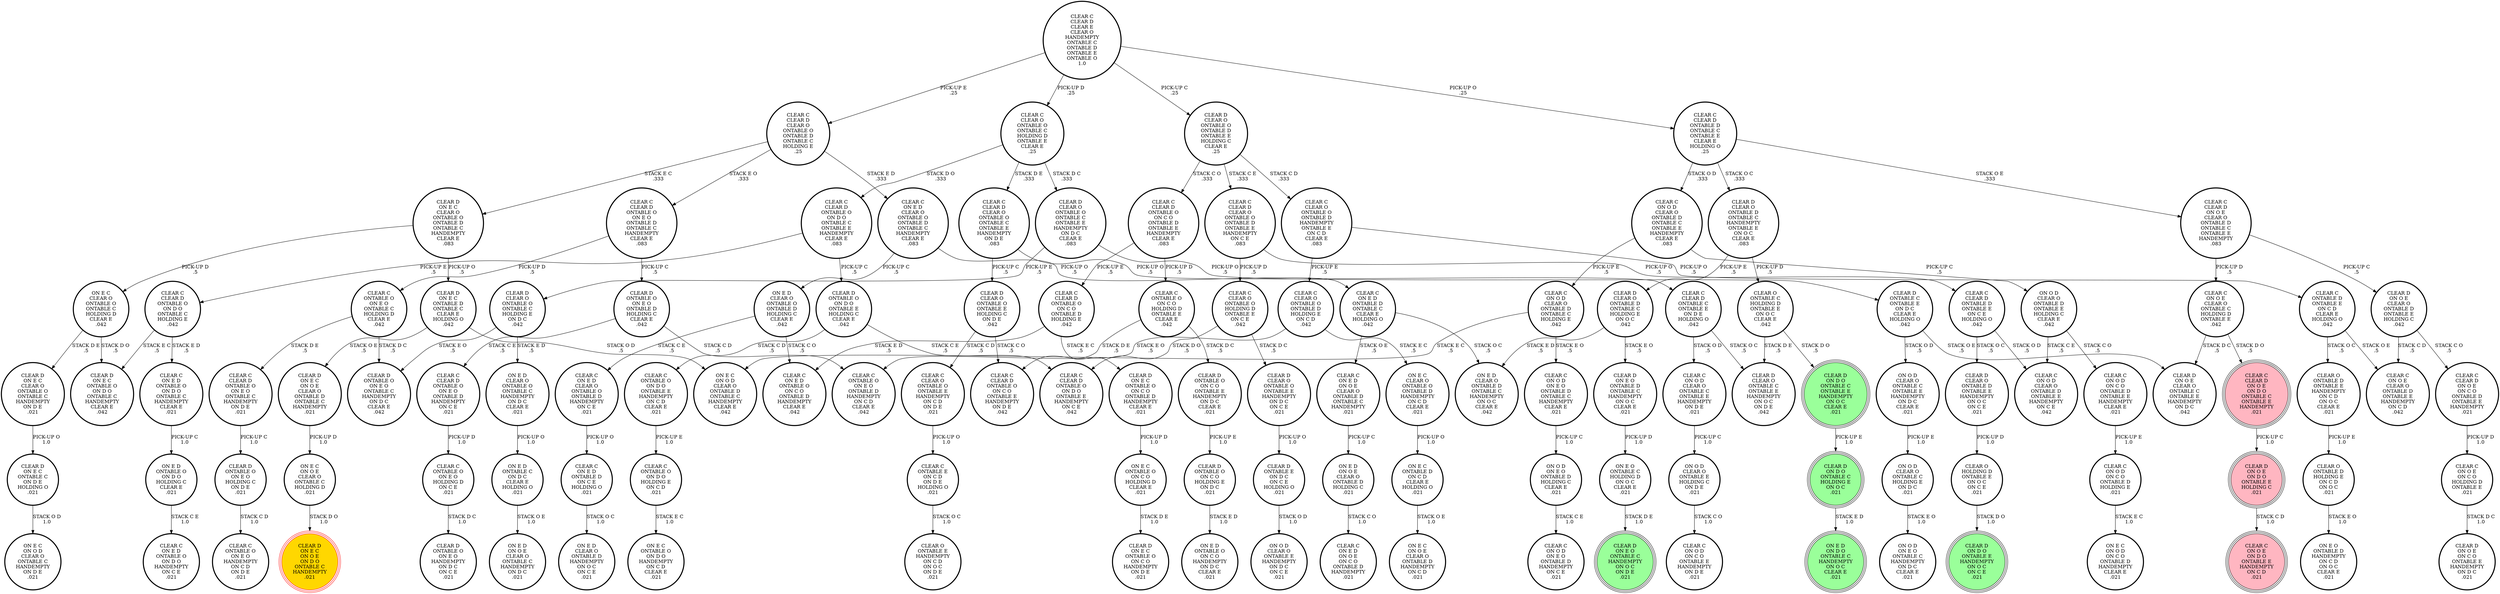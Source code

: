 digraph {
"ON E C\nCLEAR O\nONTABLE O\nONTABLE C\nHOLDING D\nCLEAR E\n.042\n" -> "CLEAR D\nON E C\nCLEAR O\nONTABLE O\nONTABLE C\nHANDEMPTY\nON D E\n.021\n"[label="STACK D E\n.5\n"];
"ON E C\nCLEAR O\nONTABLE O\nONTABLE C\nHOLDING D\nCLEAR E\n.042\n" -> "CLEAR D\nON E C\nONTABLE O\nON D O\nONTABLE C\nHANDEMPTY\nCLEAR E\n.042\n"[label="STACK D O\n.5\n"];
"CLEAR C\nCLEAR D\nCLEAR O\nONTABLE O\nONTABLE D\nONTABLE C\nHOLDING E\n.25\n" -> "CLEAR C\nON E D\nCLEAR O\nONTABLE O\nONTABLE D\nONTABLE C\nHANDEMPTY\nCLEAR E\n.083\n"[label="STACK E D\n.333\n"];
"CLEAR C\nCLEAR D\nCLEAR O\nONTABLE O\nONTABLE D\nONTABLE C\nHOLDING E\n.25\n" -> "CLEAR C\nCLEAR D\nONTABLE O\nON E O\nONTABLE D\nONTABLE C\nHANDEMPTY\nCLEAR E\n.083\n"[label="STACK E O\n.333\n"];
"CLEAR C\nCLEAR D\nCLEAR O\nONTABLE O\nONTABLE D\nONTABLE C\nHOLDING E\n.25\n" -> "CLEAR D\nON E C\nCLEAR O\nONTABLE O\nONTABLE D\nONTABLE C\nHANDEMPTY\nCLEAR E\n.083\n"[label="STACK E C\n.333\n"];
"CLEAR D\nCLEAR O\nONTABLE O\nONTABLE E\nHANDEMPTY\nON D C\nON C E\n.021\n" -> "CLEAR D\nONTABLE E\nON D C\nON C E\nHOLDING O\n.021\n"[label="PICK-UP O\n1.0\n"];
"ON E D\nONTABLE O\nON D O\nHOLDING C\nCLEAR E\n.021\n" -> "CLEAR C\nON E D\nONTABLE O\nON D O\nHANDEMPTY\nON C E\n.021\n"[label="STACK C E\n1.0\n"];
"CLEAR C\nON E D\nCLEAR O\nONTABLE O\nONTABLE D\nHANDEMPTY\nON C E\n.021\n" -> "CLEAR C\nON E D\nONTABLE D\nON C E\nHOLDING O\n.021\n"[label="PICK-UP O\n1.0\n"];
"CLEAR C\nCLEAR D\nONTABLE D\nONTABLE C\nONTABLE E\nCLEAR E\nHOLDING O\n.25\n" -> "CLEAR D\nCLEAR O\nONTABLE D\nONTABLE C\nHANDEMPTY\nONTABLE E\nON O C\nCLEAR E\n.083\n"[label="STACK O C\n.333\n"];
"CLEAR C\nCLEAR D\nONTABLE D\nONTABLE C\nONTABLE E\nCLEAR E\nHOLDING O\n.25\n" -> "CLEAR C\nON O D\nCLEAR O\nONTABLE D\nONTABLE C\nONTABLE E\nHANDEMPTY\nCLEAR E\n.083\n"[label="STACK O D\n.333\n"];
"CLEAR C\nCLEAR D\nONTABLE D\nONTABLE C\nONTABLE E\nCLEAR E\nHOLDING O\n.25\n" -> "CLEAR C\nCLEAR D\nON O E\nCLEAR O\nONTABLE D\nONTABLE C\nONTABLE E\nHANDEMPTY\n.083\n"[label="STACK O E\n.333\n"];
"CLEAR D\nON E C\nCLEAR O\nONTABLE O\nONTABLE D\nONTABLE C\nHANDEMPTY\nCLEAR E\n.083\n" -> "CLEAR D\nON E C\nONTABLE D\nONTABLE C\nCLEAR E\nHOLDING O\n.042\n"[label="PICK-UP O\n.5\n"];
"CLEAR D\nON E C\nCLEAR O\nONTABLE O\nONTABLE D\nONTABLE C\nHANDEMPTY\nCLEAR E\n.083\n" -> "ON E C\nCLEAR O\nONTABLE O\nONTABLE C\nHOLDING D\nCLEAR E\n.042\n"[label="PICK-UP D\n.5\n"];
"ON E D\nONTABLE C\nON D C\nCLEAR E\nHOLDING O\n.021\n" -> "ON E D\nON O E\nCLEAR O\nONTABLE C\nHANDEMPTY\nON D C\n.021\n"[label="STACK O E\n1.0\n"];
"CLEAR D\nONTABLE E\nON D C\nON C E\nHOLDING O\n.021\n" -> "ON O D\nCLEAR O\nONTABLE E\nHANDEMPTY\nON D C\nON C E\n.021\n"[label="STACK O D\n1.0\n"];
"CLEAR C\nONTABLE O\nON D O\nONTABLE E\nHANDEMPTY\nON C D\nCLEAR E\n.021\n" -> "CLEAR C\nONTABLE O\nON D O\nHOLDING E\nON C D\n.021\n"[label="PICK-UP E\n1.0\n"];
"CLEAR C\nON E D\nON O E\nCLEAR O\nONTABLE D\nONTABLE C\nHANDEMPTY\n.021\n" -> "ON E D\nON O E\nCLEAR O\nONTABLE D\nHOLDING C\n.021\n"[label="PICK-UP C\n1.0\n"];
"ON E D\nCLEAR O\nONTABLE O\nONTABLE C\nHANDEMPTY\nON D C\nCLEAR E\n.021\n" -> "ON E D\nONTABLE C\nON D C\nCLEAR E\nHOLDING O\n.021\n"[label="PICK-UP O\n1.0\n"];
"CLEAR C\nCLEAR D\nONTABLE O\nON C O\nONTABLE D\nONTABLE E\nHANDEMPTY\nCLEAR E\n.083\n" -> "CLEAR C\nCLEAR D\nONTABLE O\nON C O\nONTABLE D\nHOLDING E\n.042\n"[label="PICK-UP E\n.5\n"];
"CLEAR C\nCLEAR D\nONTABLE O\nON C O\nONTABLE D\nONTABLE E\nHANDEMPTY\nCLEAR E\n.083\n" -> "CLEAR C\nONTABLE O\nON C O\nHOLDING D\nONTABLE E\nCLEAR E\n.042\n"[label="PICK-UP D\n.5\n"];
"CLEAR C\nONTABLE E\nON C D\nON D E\nHOLDING O\n.021\n" -> "CLEAR O\nONTABLE E\nHANDEMPTY\nON C D\nON O C\nON D E\n.021\n"[label="STACK O C\n1.0\n"];
"CLEAR C\nCLEAR O\nONTABLE O\nONTABLE D\nHOLDING E\nON C D\n.042\n" -> "ON E C\nCLEAR O\nONTABLE O\nONTABLE D\nHANDEMPTY\nON C D\nCLEAR E\n.021\n"[label="STACK E C\n.5\n"];
"CLEAR C\nCLEAR O\nONTABLE O\nONTABLE D\nHOLDING E\nON C D\n.042\n" -> "CLEAR C\nONTABLE O\nON E O\nONTABLE D\nHANDEMPTY\nON C D\nCLEAR E\n.042\n"[label="STACK E O\n.5\n"];
"CLEAR C\nCLEAR D\nONTABLE O\nON E O\nONTABLE C\nHANDEMPTY\nON D E\n.021\n" -> "CLEAR D\nONTABLE O\nON E O\nHOLDING C\nON D E\n.021\n"[label="PICK-UP C\n1.0\n"];
"CLEAR C\nCLEAR D\nONTABLE O\nON E O\nONTABLE D\nHANDEMPTY\nON C E\n.021\n" -> "CLEAR C\nONTABLE O\nON E O\nHOLDING D\nON C E\n.021\n"[label="PICK-UP D\n1.0\n"];
"CLEAR D\nONTABLE C\nONTABLE E\nON D C\nCLEAR E\nHOLDING O\n.042\n" -> "CLEAR D\nON O E\nCLEAR O\nONTABLE C\nONTABLE E\nHANDEMPTY\nON D C\n.042\n"[label="STACK O E\n.5\n"];
"CLEAR D\nONTABLE C\nONTABLE E\nON D C\nCLEAR E\nHOLDING O\n.042\n" -> "ON O D\nCLEAR O\nONTABLE C\nONTABLE E\nHANDEMPTY\nON D C\nCLEAR E\n.021\n"[label="STACK O D\n.5\n"];
"CLEAR D\nONTABLE O\nON D O\nONTABLE E\nHOLDING C\nCLEAR E\n.042\n" -> "CLEAR C\nCLEAR D\nONTABLE O\nON D O\nONTABLE E\nHANDEMPTY\nON C E\n.042\n"[label="STACK C E\n.5\n"];
"CLEAR D\nONTABLE O\nON D O\nONTABLE E\nHOLDING C\nCLEAR E\n.042\n" -> "CLEAR C\nONTABLE O\nON D O\nONTABLE E\nHANDEMPTY\nON C D\nCLEAR E\n.021\n"[label="STACK C D\n.5\n"];
"CLEAR C\nONTABLE O\nON E O\nONTABLE C\nHOLDING D\nCLEAR E\n.042\n" -> "CLEAR D\nONTABLE O\nON E O\nONTABLE C\nHANDEMPTY\nON D C\nCLEAR E\n.042\n"[label="STACK D C\n.5\n"];
"CLEAR C\nONTABLE O\nON E O\nONTABLE C\nHOLDING D\nCLEAR E\n.042\n" -> "CLEAR C\nCLEAR D\nONTABLE O\nON E O\nONTABLE C\nHANDEMPTY\nON D E\n.021\n"[label="STACK D E\n.5\n"];
"CLEAR D\nCLEAR O\nONTABLE D\nONTABLE E\nHANDEMPTY\nON O C\nON C E\n.021\n" -> "CLEAR O\nHOLDING D\nONTABLE E\nON O C\nON C E\n.021\n"[label="PICK-UP D\n1.0\n"];
"CLEAR C\nCLEAR D\nONTABLE O\nON C O\nONTABLE D\nHOLDING E\n.042\n" -> "CLEAR C\nON E D\nONTABLE O\nON C O\nONTABLE D\nHANDEMPTY\nCLEAR E\n.042\n"[label="STACK E D\n.5\n"];
"CLEAR C\nCLEAR D\nONTABLE O\nON C O\nONTABLE D\nHOLDING E\n.042\n" -> "CLEAR D\nON E C\nONTABLE O\nON C O\nONTABLE D\nHANDEMPTY\nCLEAR E\n.021\n"[label="STACK E C\n.5\n"];
"ON E C\nONTABLE D\nON C D\nCLEAR E\nHOLDING O\n.021\n" -> "ON E C\nON O E\nCLEAR O\nONTABLE D\nHANDEMPTY\nON C D\n.021\n"[label="STACK O E\n1.0\n"];
"CLEAR O\nONTABLE D\nHOLDING E\nON C D\nON O C\n.021\n" -> "ON E O\nONTABLE D\nHANDEMPTY\nON C D\nON O C\nCLEAR E\n.021\n"[label="STACK E O\n1.0\n"];
"CLEAR C\nCLEAR D\nCLEAR O\nONTABLE O\nONTABLE C\nONTABLE E\nHANDEMPTY\nON D E\n.083\n" -> "CLEAR C\nCLEAR D\nONTABLE C\nONTABLE E\nON D E\nHOLDING O\n.042\n"[label="PICK-UP O\n.5\n"];
"CLEAR C\nCLEAR D\nCLEAR O\nONTABLE O\nONTABLE C\nONTABLE E\nHANDEMPTY\nON D E\n.083\n" -> "CLEAR D\nCLEAR O\nONTABLE O\nONTABLE E\nHOLDING C\nON D E\n.042\n"[label="PICK-UP C\n.5\n"];
"CLEAR D\nON O E\nCLEAR O\nONTABLE D\nONTABLE E\nHOLDING C\n.042\n" -> "CLEAR C\nON O E\nCLEAR O\nONTABLE D\nONTABLE E\nHANDEMPTY\nON C D\n.042\n"[label="STACK C D\n.5\n"];
"CLEAR D\nON O E\nCLEAR O\nONTABLE D\nONTABLE E\nHOLDING C\n.042\n" -> "CLEAR C\nCLEAR D\nON O E\nON C O\nONTABLE D\nONTABLE E\nHANDEMPTY\n.021\n"[label="STACK C O\n.5\n"];
"CLEAR D\nONTABLE O\nON E O\nHOLDING C\nON D E\n.021\n" -> "CLEAR C\nONTABLE O\nON E O\nHANDEMPTY\nON C D\nON D E\n.021\n"[label="STACK C D\n1.0\n"];
"CLEAR C\nCLEAR O\nONTABLE O\nONTABLE D\nHANDEMPTY\nONTABLE E\nON C D\nCLEAR E\n.083\n" -> "CLEAR C\nCLEAR O\nONTABLE O\nONTABLE D\nHOLDING E\nON C D\n.042\n"[label="PICK-UP E\n.5\n"];
"CLEAR C\nCLEAR O\nONTABLE O\nONTABLE D\nHANDEMPTY\nONTABLE E\nON C D\nCLEAR E\n.083\n" -> "CLEAR C\nONTABLE D\nONTABLE E\nON C D\nCLEAR E\nHOLDING O\n.042\n"[label="PICK-UP O\n.5\n"];
"CLEAR C\nON E D\nCLEAR O\nONTABLE O\nONTABLE D\nONTABLE C\nHANDEMPTY\nCLEAR E\n.083\n" -> "ON E D\nCLEAR O\nONTABLE O\nONTABLE D\nHOLDING C\nCLEAR E\n.042\n"[label="PICK-UP C\n.5\n"];
"CLEAR C\nON E D\nCLEAR O\nONTABLE O\nONTABLE D\nONTABLE C\nHANDEMPTY\nCLEAR E\n.083\n" -> "CLEAR C\nON E D\nONTABLE D\nONTABLE C\nCLEAR E\nHOLDING O\n.042\n"[label="PICK-UP O\n.5\n"];
"ON O D\nCLEAR O\nONTABLE C\nHOLDING E\nON D C\n.021\n" -> "ON O D\nON E O\nONTABLE C\nHANDEMPTY\nON D C\nCLEAR E\n.021\n"[label="STACK E O\n1.0\n"];
"CLEAR C\nCLEAR D\nONTABLE O\nON D O\nONTABLE C\nHOLDING E\n.042\n" -> "CLEAR C\nON E D\nONTABLE O\nON D O\nONTABLE C\nHANDEMPTY\nCLEAR E\n.021\n"[label="STACK E D\n.5\n"];
"CLEAR C\nCLEAR D\nONTABLE O\nON D O\nONTABLE C\nHOLDING E\n.042\n" -> "CLEAR D\nON E C\nONTABLE O\nON D O\nONTABLE C\nHANDEMPTY\nCLEAR E\n.042\n"[label="STACK E C\n.5\n"];
"ON O D\nCLEAR O\nONTABLE D\nONTABLE E\nHOLDING C\nCLEAR E\n.042\n" -> "CLEAR C\nON O D\nON C O\nONTABLE D\nONTABLE E\nHANDEMPTY\nCLEAR E\n.021\n"[label="STACK C O\n.5\n"];
"ON O D\nCLEAR O\nONTABLE D\nONTABLE E\nHOLDING C\nCLEAR E\n.042\n" -> "CLEAR C\nON O D\nCLEAR O\nONTABLE D\nONTABLE E\nHANDEMPTY\nON C E\n.042\n"[label="STACK C E\n.5\n"];
"CLEAR C\nON O D\nCLEAR O\nONTABLE C\nONTABLE E\nHANDEMPTY\nON D E\n.021\n" -> "ON O D\nCLEAR O\nONTABLE E\nHOLDING C\nON D E\n.021\n"[label="PICK-UP C\n1.0\n"];
"CLEAR D\nON E C\nCLEAR O\nONTABLE O\nONTABLE C\nHANDEMPTY\nON D E\n.021\n" -> "CLEAR D\nON E C\nONTABLE C\nON D E\nHOLDING O\n.021\n"[label="PICK-UP O\n1.0\n"];
"ON E C\nCLEAR O\nONTABLE O\nONTABLE D\nHANDEMPTY\nON C D\nCLEAR E\n.021\n" -> "ON E C\nONTABLE D\nON C D\nCLEAR E\nHOLDING O\n.021\n"[label="PICK-UP O\n1.0\n"];
"CLEAR D\nCLEAR O\nONTABLE O\nONTABLE E\nHOLDING C\nON D E\n.042\n" -> "CLEAR C\nCLEAR O\nONTABLE O\nONTABLE E\nHANDEMPTY\nON C D\nON D E\n.021\n"[label="STACK C D\n.5\n"];
"CLEAR D\nCLEAR O\nONTABLE O\nONTABLE E\nHOLDING C\nON D E\n.042\n" -> "CLEAR C\nCLEAR D\nONTABLE O\nON C O\nONTABLE E\nHANDEMPTY\nON D E\n.042\n"[label="STACK C O\n.5\n"];
"CLEAR D\nONTABLE O\nON C O\nONTABLE E\nHANDEMPTY\nON D C\nCLEAR E\n.021\n" -> "CLEAR D\nONTABLE O\nON C O\nHOLDING E\nON D C\n.021\n"[label="PICK-UP E\n1.0\n"];
"CLEAR C\nCLEAR D\nONTABLE O\nON E O\nONTABLE D\nONTABLE C\nHANDEMPTY\nCLEAR E\n.083\n" -> "CLEAR C\nONTABLE O\nON E O\nONTABLE C\nHOLDING D\nCLEAR E\n.042\n"[label="PICK-UP D\n.5\n"];
"CLEAR C\nCLEAR D\nONTABLE O\nON E O\nONTABLE D\nONTABLE C\nHANDEMPTY\nCLEAR E\n.083\n" -> "CLEAR D\nONTABLE O\nON E O\nONTABLE D\nHOLDING C\nCLEAR E\n.042\n"[label="PICK-UP C\n.5\n"];
"ON E C\nONTABLE O\nON C O\nHOLDING D\nCLEAR E\n.021\n" -> "CLEAR D\nON E C\nONTABLE O\nON C O\nHANDEMPTY\nON D E\n.021\n"[label="STACK D E\n1.0\n"];
"CLEAR C\nON E D\nONTABLE D\nON C E\nHOLDING O\n.021\n" -> "ON E D\nCLEAR O\nONTABLE D\nHANDEMPTY\nON O C\nON C E\n.021\n"[label="STACK O C\n1.0\n"];
"ON E D\nON O E\nCLEAR O\nONTABLE D\nHOLDING C\n.021\n" -> "CLEAR C\nON E D\nON O E\nON C O\nONTABLE D\nHANDEMPTY\n.021\n"[label="STACK C O\n1.0\n"];
"CLEAR D\nONTABLE O\nON E O\nONTABLE D\nHOLDING C\nCLEAR E\n.042\n" -> "CLEAR C\nCLEAR D\nONTABLE O\nON E O\nONTABLE D\nHANDEMPTY\nON C E\n.021\n"[label="STACK C E\n.5\n"];
"CLEAR D\nONTABLE O\nON E O\nONTABLE D\nHOLDING C\nCLEAR E\n.042\n" -> "CLEAR C\nONTABLE O\nON E O\nONTABLE D\nHANDEMPTY\nON C D\nCLEAR E\n.042\n"[label="STACK C D\n.5\n"];
"CLEAR D\nON D O\nONTABLE C\nONTABLE E\nHANDEMPTY\nON O C\nCLEAR E\n.021\n" -> "CLEAR D\nON D O\nONTABLE C\nHOLDING E\nON O C\n.021\n"[label="PICK-UP E\n1.0\n"];
"CLEAR D\nCLEAR O\nONTABLE O\nONTABLE C\nONTABLE E\nHANDEMPTY\nON D C\nCLEAR E\n.083\n" -> "CLEAR D\nCLEAR O\nONTABLE O\nONTABLE C\nHOLDING E\nON D C\n.042\n"[label="PICK-UP E\n.5\n"];
"CLEAR D\nCLEAR O\nONTABLE O\nONTABLE C\nONTABLE E\nHANDEMPTY\nON D C\nCLEAR E\n.083\n" -> "CLEAR D\nONTABLE C\nONTABLE E\nON D C\nCLEAR E\nHOLDING O\n.042\n"[label="PICK-UP O\n.5\n"];
"ON E D\nCLEAR O\nONTABLE O\nONTABLE D\nHOLDING C\nCLEAR E\n.042\n" -> "CLEAR C\nON E D\nCLEAR O\nONTABLE O\nONTABLE D\nHANDEMPTY\nON C E\n.021\n"[label="STACK C E\n.5\n"];
"ON E D\nCLEAR O\nONTABLE O\nONTABLE D\nHOLDING C\nCLEAR E\n.042\n" -> "CLEAR C\nON E D\nONTABLE O\nON C O\nONTABLE D\nHANDEMPTY\nCLEAR E\n.042\n"[label="STACK C O\n.5\n"];
"CLEAR C\nCLEAR O\nONTABLE O\nONTABLE E\nHANDEMPTY\nON C D\nON D E\n.021\n" -> "CLEAR C\nONTABLE E\nON C D\nON D E\nHOLDING O\n.021\n"[label="PICK-UP O\n1.0\n"];
"ON E C\nON O E\nCLEAR O\nONTABLE C\nHOLDING D\n.021\n" -> "CLEAR D\nON E C\nON O E\nON D O\nONTABLE C\nHANDEMPTY\n.021\n"[label="STACK D O\n1.0\n"];
"CLEAR C\nCLEAR D\nCLEAR E\nCLEAR O\nHANDEMPTY\nONTABLE C\nONTABLE D\nONTABLE E\nONTABLE O\n1.0\n" -> "CLEAR D\nCLEAR O\nONTABLE O\nONTABLE D\nONTABLE E\nHOLDING C\nCLEAR E\n.25\n"[label="PICK-UP C\n.25\n"];
"CLEAR C\nCLEAR D\nCLEAR E\nCLEAR O\nHANDEMPTY\nONTABLE C\nONTABLE D\nONTABLE E\nONTABLE O\n1.0\n" -> "CLEAR C\nCLEAR O\nONTABLE O\nONTABLE C\nHOLDING D\nONTABLE E\nCLEAR E\n.25\n"[label="PICK-UP D\n.25\n"];
"CLEAR C\nCLEAR D\nCLEAR E\nCLEAR O\nHANDEMPTY\nONTABLE C\nONTABLE D\nONTABLE E\nONTABLE O\n1.0\n" -> "CLEAR C\nCLEAR D\nCLEAR O\nONTABLE O\nONTABLE D\nONTABLE C\nHOLDING E\n.25\n"[label="PICK-UP E\n.25\n"];
"CLEAR C\nCLEAR D\nCLEAR E\nCLEAR O\nHANDEMPTY\nONTABLE C\nONTABLE D\nONTABLE E\nONTABLE O\n1.0\n" -> "CLEAR C\nCLEAR D\nONTABLE D\nONTABLE C\nONTABLE E\nCLEAR E\nHOLDING O\n.25\n"[label="PICK-UP O\n.25\n"];
"CLEAR C\nON O D\nON C O\nONTABLE D\nONTABLE E\nHANDEMPTY\nCLEAR E\n.021\n" -> "CLEAR C\nON O D\nON C O\nONTABLE D\nHOLDING E\n.021\n"[label="PICK-UP E\n1.0\n"];
"CLEAR C\nON O D\nCLEAR O\nONTABLE D\nONTABLE C\nHOLDING E\n.042\n" -> "ON E C\nON O D\nCLEAR O\nONTABLE D\nONTABLE C\nHANDEMPTY\nCLEAR E\n.042\n"[label="STACK E C\n.5\n"];
"CLEAR C\nON O D\nCLEAR O\nONTABLE D\nONTABLE C\nHOLDING E\n.042\n" -> "CLEAR C\nON O D\nON E O\nONTABLE D\nONTABLE C\nHANDEMPTY\nCLEAR E\n.021\n"[label="STACK E O\n.5\n"];
"CLEAR O\nONTABLE C\nHOLDING D\nONTABLE E\nON O C\nCLEAR E\n.042\n" -> "CLEAR D\nON D O\nONTABLE C\nONTABLE E\nHANDEMPTY\nON O C\nCLEAR E\n.021\n"[label="STACK D O\n.5\n"];
"CLEAR O\nONTABLE C\nHOLDING D\nONTABLE E\nON O C\nCLEAR E\n.042\n" -> "CLEAR D\nCLEAR O\nONTABLE C\nONTABLE E\nHANDEMPTY\nON O C\nON D E\n.042\n"[label="STACK D E\n.5\n"];
"CLEAR C\nONTABLE O\nON E O\nHOLDING D\nON C E\n.021\n" -> "CLEAR D\nONTABLE O\nON E O\nHANDEMPTY\nON D C\nON C E\n.021\n"[label="STACK D C\n1.0\n"];
"CLEAR D\nON E C\nONTABLE C\nON D E\nHOLDING O\n.021\n" -> "ON E C\nON O D\nCLEAR O\nONTABLE C\nHANDEMPTY\nON D E\n.021\n"[label="STACK O D\n1.0\n"];
"CLEAR C\nCLEAR D\nON O E\nCLEAR O\nONTABLE D\nONTABLE C\nONTABLE E\nHANDEMPTY\n.083\n" -> "CLEAR D\nON O E\nCLEAR O\nONTABLE D\nONTABLE E\nHOLDING C\n.042\n"[label="PICK-UP C\n.5\n"];
"CLEAR C\nCLEAR D\nON O E\nCLEAR O\nONTABLE D\nONTABLE C\nONTABLE E\nHANDEMPTY\n.083\n" -> "CLEAR C\nON O E\nCLEAR O\nONTABLE C\nHOLDING D\nONTABLE E\n.042\n"[label="PICK-UP D\n.5\n"];
"CLEAR C\nCLEAR D\nONTABLE O\nON D O\nONTABLE C\nONTABLE E\nHANDEMPTY\nCLEAR E\n.083\n" -> "CLEAR D\nONTABLE O\nON D O\nONTABLE E\nHOLDING C\nCLEAR E\n.042\n"[label="PICK-UP C\n.5\n"];
"CLEAR C\nCLEAR D\nONTABLE O\nON D O\nONTABLE C\nONTABLE E\nHANDEMPTY\nCLEAR E\n.083\n" -> "CLEAR C\nCLEAR D\nONTABLE O\nON D O\nONTABLE C\nHOLDING E\n.042\n"[label="PICK-UP E\n.5\n"];
"CLEAR D\nONTABLE O\nON C O\nHOLDING E\nON D C\n.021\n" -> "ON E D\nONTABLE O\nON C O\nHANDEMPTY\nON D C\nCLEAR E\n.021\n"[label="STACK E D\n1.0\n"];
"CLEAR D\nCLEAR O\nONTABLE D\nONTABLE C\nHOLDING E\nON O C\n.042\n" -> "ON E D\nCLEAR O\nONTABLE D\nONTABLE C\nHANDEMPTY\nON O C\nCLEAR E\n.042\n"[label="STACK E D\n.5\n"];
"CLEAR D\nCLEAR O\nONTABLE D\nONTABLE C\nHOLDING E\nON O C\n.042\n" -> "CLEAR D\nON E O\nONTABLE D\nONTABLE C\nHANDEMPTY\nON O C\nCLEAR E\n.021\n"[label="STACK E O\n.5\n"];
"CLEAR D\nCLEAR O\nONTABLE O\nONTABLE D\nONTABLE E\nHOLDING C\nCLEAR E\n.25\n" -> "CLEAR C\nCLEAR D\nCLEAR O\nONTABLE O\nONTABLE D\nONTABLE E\nHANDEMPTY\nON C E\n.083\n"[label="STACK C E\n.333\n"];
"CLEAR D\nCLEAR O\nONTABLE O\nONTABLE D\nONTABLE E\nHOLDING C\nCLEAR E\n.25\n" -> "CLEAR C\nCLEAR O\nONTABLE O\nONTABLE D\nHANDEMPTY\nONTABLE E\nON C D\nCLEAR E\n.083\n"[label="STACK C D\n.333\n"];
"CLEAR D\nCLEAR O\nONTABLE O\nONTABLE D\nONTABLE E\nHOLDING C\nCLEAR E\n.25\n" -> "CLEAR C\nCLEAR D\nONTABLE O\nON C O\nONTABLE D\nONTABLE E\nHANDEMPTY\nCLEAR E\n.083\n"[label="STACK C O\n.333\n"];
"CLEAR C\nCLEAR D\nON O E\nON D O\nONTABLE C\nONTABLE E\nHANDEMPTY\n.021\n" -> "CLEAR D\nON O E\nON D O\nONTABLE E\nHOLDING C\n.021\n"[label="PICK-UP C\n1.0\n"];
"CLEAR C\nCLEAR O\nONTABLE O\nONTABLE C\nHOLDING D\nONTABLE E\nCLEAR E\n.25\n" -> "CLEAR C\nCLEAR D\nCLEAR O\nONTABLE O\nONTABLE C\nONTABLE E\nHANDEMPTY\nON D E\n.083\n"[label="STACK D E\n.333\n"];
"CLEAR C\nCLEAR O\nONTABLE O\nONTABLE C\nHOLDING D\nONTABLE E\nCLEAR E\n.25\n" -> "CLEAR D\nCLEAR O\nONTABLE O\nONTABLE C\nONTABLE E\nHANDEMPTY\nON D C\nCLEAR E\n.083\n"[label="STACK D C\n.333\n"];
"CLEAR C\nCLEAR O\nONTABLE O\nONTABLE C\nHOLDING D\nONTABLE E\nCLEAR E\n.25\n" -> "CLEAR C\nCLEAR D\nONTABLE O\nON D O\nONTABLE C\nONTABLE E\nHANDEMPTY\nCLEAR E\n.083\n"[label="STACK D O\n.333\n"];
"CLEAR D\nON D O\nONTABLE C\nHOLDING E\nON O C\n.021\n" -> "ON E D\nON D O\nONTABLE C\nHANDEMPTY\nON O C\nCLEAR E\n.021\n"[label="STACK E D\n1.0\n"];
"CLEAR D\nON O E\nON D O\nONTABLE E\nHOLDING C\n.021\n" -> "CLEAR C\nON O E\nON D O\nONTABLE E\nHANDEMPTY\nON C D\n.021\n"[label="STACK C D\n1.0\n"];
"CLEAR D\nON E C\nON O E\nCLEAR O\nONTABLE D\nONTABLE C\nHANDEMPTY\n.021\n" -> "ON E C\nON O E\nCLEAR O\nONTABLE C\nHOLDING D\n.021\n"[label="PICK-UP D\n1.0\n"];
"CLEAR C\nON O E\nON C O\nHOLDING D\nONTABLE E\n.021\n" -> "CLEAR D\nON O E\nON C O\nONTABLE E\nHANDEMPTY\nON D C\n.021\n"[label="STACK D C\n1.0\n"];
"CLEAR O\nHOLDING D\nONTABLE E\nON O C\nON C E\n.021\n" -> "CLEAR D\nON D O\nONTABLE E\nHANDEMPTY\nON O C\nON C E\n.021\n"[label="STACK D O\n1.0\n"];
"CLEAR C\nON O D\nON E O\nONTABLE D\nONTABLE C\nHANDEMPTY\nCLEAR E\n.021\n" -> "ON O D\nON E O\nONTABLE D\nHOLDING C\nCLEAR E\n.021\n"[label="PICK-UP C\n1.0\n"];
"CLEAR D\nON E C\nONTABLE D\nONTABLE C\nCLEAR E\nHOLDING O\n.042\n" -> "CLEAR D\nON E C\nON O E\nCLEAR O\nONTABLE D\nONTABLE C\nHANDEMPTY\n.021\n"[label="STACK O E\n.5\n"];
"CLEAR D\nON E C\nONTABLE D\nONTABLE C\nCLEAR E\nHOLDING O\n.042\n" -> "ON E C\nON O D\nCLEAR O\nONTABLE D\nONTABLE C\nHANDEMPTY\nCLEAR E\n.042\n"[label="STACK O D\n.5\n"];
"CLEAR C\nONTABLE O\nON C O\nHOLDING D\nONTABLE E\nCLEAR E\n.042\n" -> "CLEAR C\nCLEAR D\nONTABLE O\nON C O\nONTABLE E\nHANDEMPTY\nON D E\n.042\n"[label="STACK D E\n.5\n"];
"CLEAR C\nONTABLE O\nON C O\nHOLDING D\nONTABLE E\nCLEAR E\n.042\n" -> "CLEAR D\nONTABLE O\nON C O\nONTABLE E\nHANDEMPTY\nON D C\nCLEAR E\n.021\n"[label="STACK D C\n.5\n"];
"CLEAR D\nCLEAR O\nONTABLE O\nONTABLE C\nHOLDING E\nON D C\n.042\n" -> "ON E D\nCLEAR O\nONTABLE O\nONTABLE C\nHANDEMPTY\nON D C\nCLEAR E\n.021\n"[label="STACK E D\n.5\n"];
"CLEAR D\nCLEAR O\nONTABLE O\nONTABLE C\nHOLDING E\nON D C\n.042\n" -> "CLEAR D\nONTABLE O\nON E O\nONTABLE C\nHANDEMPTY\nON D C\nCLEAR E\n.042\n"[label="STACK E O\n.5\n"];
"ON O D\nCLEAR O\nONTABLE E\nHOLDING C\nON D E\n.021\n" -> "CLEAR C\nON O D\nON C O\nONTABLE E\nHANDEMPTY\nON D E\n.021\n"[label="STACK C O\n1.0\n"];
"ON E O\nONTABLE C\nHOLDING D\nON O C\nCLEAR E\n.021\n" -> "CLEAR D\nON E O\nONTABLE C\nHANDEMPTY\nON O C\nON D E\n.021\n"[label="STACK D E\n1.0\n"];
"ON O D\nCLEAR O\nONTABLE C\nONTABLE E\nHANDEMPTY\nON D C\nCLEAR E\n.021\n" -> "ON O D\nCLEAR O\nONTABLE C\nHOLDING E\nON D C\n.021\n"[label="PICK-UP E\n1.0\n"];
"CLEAR C\nON E D\nONTABLE D\nONTABLE C\nCLEAR E\nHOLDING O\n.042\n" -> "ON E D\nCLEAR O\nONTABLE D\nONTABLE C\nHANDEMPTY\nON O C\nCLEAR E\n.042\n"[label="STACK O C\n.5\n"];
"CLEAR C\nON E D\nONTABLE D\nONTABLE C\nCLEAR E\nHOLDING O\n.042\n" -> "CLEAR C\nON E D\nON O E\nCLEAR O\nONTABLE D\nONTABLE C\nHANDEMPTY\n.021\n"[label="STACK O E\n.5\n"];
"CLEAR C\nON E D\nONTABLE O\nON D O\nONTABLE C\nHANDEMPTY\nCLEAR E\n.021\n" -> "ON E D\nONTABLE O\nON D O\nHOLDING C\nCLEAR E\n.021\n"[label="PICK-UP C\n1.0\n"];
"CLEAR D\nCLEAR O\nONTABLE D\nONTABLE C\nHANDEMPTY\nONTABLE E\nON O C\nCLEAR E\n.083\n" -> "CLEAR D\nCLEAR O\nONTABLE D\nONTABLE C\nHOLDING E\nON O C\n.042\n"[label="PICK-UP E\n.5\n"];
"CLEAR D\nCLEAR O\nONTABLE D\nONTABLE C\nHANDEMPTY\nONTABLE E\nON O C\nCLEAR E\n.083\n" -> "CLEAR O\nONTABLE C\nHOLDING D\nONTABLE E\nON O C\nCLEAR E\n.042\n"[label="PICK-UP D\n.5\n"];
"CLEAR C\nCLEAR O\nONTABLE O\nHOLDING D\nONTABLE E\nON C E\n.042\n" -> "CLEAR D\nCLEAR O\nONTABLE O\nONTABLE E\nHANDEMPTY\nON D C\nON C E\n.021\n"[label="STACK D C\n.5\n"];
"CLEAR C\nCLEAR O\nONTABLE O\nHOLDING D\nONTABLE E\nON C E\n.042\n" -> "CLEAR C\nCLEAR D\nONTABLE O\nON D O\nONTABLE E\nHANDEMPTY\nON C E\n.042\n"[label="STACK D O\n.5\n"];
"ON O D\nON E O\nONTABLE D\nHOLDING C\nCLEAR E\n.021\n" -> "CLEAR C\nON O D\nON E O\nONTABLE D\nHANDEMPTY\nON C E\n.021\n"[label="STACK C E\n1.0\n"];
"CLEAR C\nONTABLE O\nON D O\nHOLDING E\nON C D\n.021\n" -> "ON E C\nONTABLE O\nON D O\nHANDEMPTY\nON C D\nCLEAR E\n.021\n"[label="STACK E C\n1.0\n"];
"CLEAR C\nCLEAR D\nON O E\nON C O\nONTABLE D\nONTABLE E\nHANDEMPTY\n.021\n" -> "CLEAR C\nON O E\nON C O\nHOLDING D\nONTABLE E\n.021\n"[label="PICK-UP D\n1.0\n"];
"CLEAR D\nON E C\nONTABLE O\nON C O\nONTABLE D\nHANDEMPTY\nCLEAR E\n.021\n" -> "ON E C\nONTABLE O\nON C O\nHOLDING D\nCLEAR E\n.021\n"[label="PICK-UP D\n1.0\n"];
"CLEAR C\nON O D\nON C O\nONTABLE D\nHOLDING E\n.021\n" -> "ON E C\nON O D\nON C O\nONTABLE D\nHANDEMPTY\nCLEAR E\n.021\n"[label="STACK E C\n1.0\n"];
"CLEAR C\nCLEAR D\nCLEAR O\nONTABLE O\nONTABLE D\nONTABLE E\nHANDEMPTY\nON C E\n.083\n" -> "CLEAR C\nCLEAR O\nONTABLE O\nHOLDING D\nONTABLE E\nON C E\n.042\n"[label="PICK-UP D\n.5\n"];
"CLEAR C\nCLEAR D\nCLEAR O\nONTABLE O\nONTABLE D\nONTABLE E\nHANDEMPTY\nON C E\n.083\n" -> "CLEAR C\nCLEAR D\nONTABLE D\nONTABLE E\nON C E\nHOLDING O\n.042\n"[label="PICK-UP O\n.5\n"];
"CLEAR C\nCLEAR D\nONTABLE D\nONTABLE E\nON C E\nHOLDING O\n.042\n" -> "CLEAR C\nON O D\nCLEAR O\nONTABLE D\nONTABLE E\nHANDEMPTY\nON C E\n.042\n"[label="STACK O D\n.5\n"];
"CLEAR C\nCLEAR D\nONTABLE D\nONTABLE E\nON C E\nHOLDING O\n.042\n" -> "CLEAR D\nCLEAR O\nONTABLE D\nONTABLE E\nHANDEMPTY\nON O C\nON C E\n.021\n"[label="STACK O C\n.5\n"];
"CLEAR C\nONTABLE D\nONTABLE E\nON C D\nCLEAR E\nHOLDING O\n.042\n" -> "CLEAR C\nON O E\nCLEAR O\nONTABLE D\nONTABLE E\nHANDEMPTY\nON C D\n.042\n"[label="STACK O E\n.5\n"];
"CLEAR C\nONTABLE D\nONTABLE E\nON C D\nCLEAR E\nHOLDING O\n.042\n" -> "CLEAR O\nONTABLE D\nONTABLE E\nHANDEMPTY\nON C D\nON O C\nCLEAR E\n.021\n"[label="STACK O C\n.5\n"];
"CLEAR C\nCLEAR D\nONTABLE C\nONTABLE E\nON D E\nHOLDING O\n.042\n" -> "CLEAR C\nON O D\nCLEAR O\nONTABLE C\nONTABLE E\nHANDEMPTY\nON D E\n.021\n"[label="STACK O D\n.5\n"];
"CLEAR C\nCLEAR D\nONTABLE C\nONTABLE E\nON D E\nHOLDING O\n.042\n" -> "CLEAR D\nCLEAR O\nONTABLE C\nONTABLE E\nHANDEMPTY\nON O C\nON D E\n.042\n"[label="STACK O C\n.5\n"];
"CLEAR D\nON E O\nONTABLE D\nONTABLE C\nHANDEMPTY\nON O C\nCLEAR E\n.021\n" -> "ON E O\nONTABLE C\nHOLDING D\nON O C\nCLEAR E\n.021\n"[label="PICK-UP D\n1.0\n"];
"CLEAR C\nON O D\nCLEAR O\nONTABLE D\nONTABLE C\nONTABLE E\nHANDEMPTY\nCLEAR E\n.083\n" -> "ON O D\nCLEAR O\nONTABLE D\nONTABLE E\nHOLDING C\nCLEAR E\n.042\n"[label="PICK-UP C\n.5\n"];
"CLEAR C\nON O D\nCLEAR O\nONTABLE D\nONTABLE C\nONTABLE E\nHANDEMPTY\nCLEAR E\n.083\n" -> "CLEAR C\nON O D\nCLEAR O\nONTABLE D\nONTABLE C\nHOLDING E\n.042\n"[label="PICK-UP E\n.5\n"];
"CLEAR C\nON O E\nCLEAR O\nONTABLE C\nHOLDING D\nONTABLE E\n.042\n" -> "CLEAR C\nCLEAR D\nON O E\nON D O\nONTABLE C\nONTABLE E\nHANDEMPTY\n.021\n"[label="STACK D O\n.5\n"];
"CLEAR C\nON O E\nCLEAR O\nONTABLE C\nHOLDING D\nONTABLE E\n.042\n" -> "CLEAR D\nON O E\nCLEAR O\nONTABLE C\nONTABLE E\nHANDEMPTY\nON D C\n.042\n"[label="STACK D C\n.5\n"];
"CLEAR O\nONTABLE D\nONTABLE E\nHANDEMPTY\nON C D\nON O C\nCLEAR E\n.021\n" -> "CLEAR O\nONTABLE D\nHOLDING E\nON C D\nON O C\n.021\n"[label="PICK-UP E\n1.0\n"];
"CLEAR D\nON O E\nCLEAR O\nONTABLE C\nONTABLE E\nHANDEMPTY\nON D C\n.042\n" [shape=circle, penwidth=3];
"ON E D\nONTABLE O\nON C O\nHANDEMPTY\nON D C\nCLEAR E\n.021\n" [shape=circle, penwidth=3];
"CLEAR C\nON O E\nCLEAR O\nONTABLE D\nONTABLE E\nHANDEMPTY\nON C D\n.042\n" [shape=circle, penwidth=3];
"CLEAR D\nON E C\nONTABLE O\nON C O\nHANDEMPTY\nON D E\n.021\n" [shape=circle, penwidth=3];
"CLEAR C\nCLEAR D\nONTABLE O\nON D O\nONTABLE E\nHANDEMPTY\nON C E\n.042\n" [shape=circle, penwidth=3];
"CLEAR D\nONTABLE O\nON E O\nONTABLE C\nHANDEMPTY\nON D C\nCLEAR E\n.042\n" [shape=circle, penwidth=3];
"CLEAR C\nON E D\nON O E\nON C O\nONTABLE D\nHANDEMPTY\n.021\n" [shape=circle, penwidth=3];
"CLEAR C\nONTABLE O\nON E O\nONTABLE D\nHANDEMPTY\nON C D\nCLEAR E\n.042\n" [shape=circle, penwidth=3];
"CLEAR C\nON O D\nON C O\nONTABLE E\nHANDEMPTY\nON D E\n.021\n" [shape=circle, penwidth=3];
"CLEAR C\nON O D\nON E O\nONTABLE D\nHANDEMPTY\nON C E\n.021\n" [shape=circle, penwidth=3];
"ON E D\nCLEAR O\nONTABLE D\nONTABLE C\nHANDEMPTY\nON O C\nCLEAR E\n.042\n" [shape=circle, penwidth=3];
"ON E O\nONTABLE D\nHANDEMPTY\nON C D\nON O C\nCLEAR E\n.021\n" [shape=circle, penwidth=3];
"CLEAR C\nCLEAR D\nONTABLE O\nON C O\nONTABLE E\nHANDEMPTY\nON D E\n.042\n" [shape=circle, penwidth=3];
"ON E C\nON O D\nON C O\nONTABLE D\nHANDEMPTY\nCLEAR E\n.021\n" [shape=circle, penwidth=3];
"ON E C\nON O E\nCLEAR O\nONTABLE D\nHANDEMPTY\nON C D\n.021\n" [shape=circle, penwidth=3];
"ON E C\nONTABLE O\nON D O\nHANDEMPTY\nON C D\nCLEAR E\n.021\n" [shape=circle, penwidth=3];
"ON E C\nON O D\nCLEAR O\nONTABLE D\nONTABLE C\nHANDEMPTY\nCLEAR E\n.042\n" [shape=circle, penwidth=3];
"ON E D\nON D O\nONTABLE C\nHANDEMPTY\nON O C\nCLEAR E\n.021\n" [shape=circle, style=filled, fillcolor=palegreen1, peripheries=3];
"CLEAR C\nON E D\nONTABLE O\nON C O\nONTABLE D\nHANDEMPTY\nCLEAR E\n.042\n" [shape=circle, penwidth=3];
"CLEAR D\nON E C\nONTABLE O\nON D O\nONTABLE C\nHANDEMPTY\nCLEAR E\n.042\n" [shape=circle, penwidth=3];
"CLEAR D\nCLEAR O\nONTABLE C\nONTABLE E\nHANDEMPTY\nON O C\nON D E\n.042\n" [shape=circle, penwidth=3];
"CLEAR C\nON O D\nCLEAR O\nONTABLE D\nONTABLE E\nHANDEMPTY\nON C E\n.042\n" [shape=circle, penwidth=3];
"CLEAR D\nON D O\nONTABLE E\nHANDEMPTY\nON O C\nON C E\n.021\n" [shape=circle, style=filled, fillcolor=palegreen1, peripheries=3];
"CLEAR C\nON E D\nONTABLE O\nON D O\nHANDEMPTY\nON C E\n.021\n" [shape=circle, penwidth=3];
"CLEAR O\nONTABLE E\nHANDEMPTY\nON C D\nON O C\nON D E\n.021\n" [shape=circle, penwidth=3];
"CLEAR D\nON E O\nONTABLE C\nHANDEMPTY\nON O C\nON D E\n.021\n" [shape=circle, style=filled, fillcolor=palegreen1, peripheries=3];
"ON E D\nON O E\nCLEAR O\nONTABLE C\nHANDEMPTY\nON D C\n.021\n" [shape=circle, penwidth=3];
"CLEAR D\nON O E\nON C O\nONTABLE E\nHANDEMPTY\nON D C\n.021\n" [shape=circle, penwidth=3];
"ON E D\nCLEAR O\nONTABLE D\nHANDEMPTY\nON O C\nON C E\n.021\n" [shape=circle, penwidth=3];
"CLEAR C\nON O E\nON D O\nONTABLE E\nHANDEMPTY\nON C D\n.021\n" [shape=circle, style=filled, fillcolor=lightpink, peripheries=3];
"ON O D\nCLEAR O\nONTABLE E\nHANDEMPTY\nON D C\nON C E\n.021\n" [shape=circle, penwidth=3];
"ON E C\nON O D\nCLEAR O\nONTABLE C\nHANDEMPTY\nON D E\n.021\n" [shape=circle, penwidth=3];
"CLEAR D\nON E C\nON O E\nON D O\nONTABLE C\nHANDEMPTY\n.021\n" [shape=circle, style=filled color=red, fillcolor=gold, peripheries=3];
"CLEAR C\nONTABLE O\nON E O\nHANDEMPTY\nON C D\nON D E\n.021\n" [shape=circle, penwidth=3];
"ON O D\nON E O\nONTABLE C\nHANDEMPTY\nON D C\nCLEAR E\n.021\n" [shape=circle, penwidth=3];
"CLEAR D\nONTABLE O\nON E O\nHANDEMPTY\nON D C\nON C E\n.021\n" [shape=circle, penwidth=3];
"CLEAR D\nON E C\nONTABLE D\nONTABLE C\nCLEAR E\nHOLDING O\n.042\n" [shape=circle, penwidth=3];
"CLEAR D\nON O E\nCLEAR O\nONTABLE C\nONTABLE E\nHANDEMPTY\nON D C\n.042\n" [shape=circle, penwidth=3];
"ON E D\nONTABLE O\nON C O\nHANDEMPTY\nON D C\nCLEAR E\n.021\n" [shape=circle, penwidth=3];
"CLEAR C\nONTABLE O\nON D O\nHOLDING E\nON C D\n.021\n" [shape=circle, penwidth=3];
"CLEAR C\nON O D\nON C O\nONTABLE D\nONTABLE E\nHANDEMPTY\nCLEAR E\n.021\n" [shape=circle, penwidth=3];
"CLEAR D\nON E C\nONTABLE C\nON D E\nHOLDING O\n.021\n" [shape=circle, penwidth=3];
"CLEAR C\nCLEAR D\nCLEAR O\nONTABLE O\nONTABLE C\nONTABLE E\nHANDEMPTY\nON D E\n.083\n" [shape=circle, penwidth=3];
"CLEAR C\nCLEAR D\nONTABLE O\nON E O\nONTABLE C\nHANDEMPTY\nON D E\n.021\n" [shape=circle, penwidth=3];
"ON E D\nONTABLE O\nON D O\nHOLDING C\nCLEAR E\n.021\n" [shape=circle, penwidth=3];
"CLEAR D\nCLEAR O\nONTABLE D\nONTABLE C\nHANDEMPTY\nONTABLE E\nON O C\nCLEAR E\n.083\n" [shape=circle, penwidth=3];
"CLEAR C\nCLEAR D\nONTABLE O\nON C O\nONTABLE D\nHOLDING E\n.042\n" [shape=circle, penwidth=3];
"ON O D\nCLEAR O\nONTABLE D\nONTABLE E\nHOLDING C\nCLEAR E\n.042\n" [shape=circle, penwidth=3];
"CLEAR C\nON E D\nCLEAR O\nONTABLE O\nONTABLE D\nONTABLE C\nHANDEMPTY\nCLEAR E\n.083\n" [shape=circle, penwidth=3];
"CLEAR C\nON O E\nCLEAR O\nONTABLE D\nONTABLE E\nHANDEMPTY\nON C D\n.042\n" [shape=circle, penwidth=3];
"CLEAR D\nON E C\nONTABLE O\nON C O\nHANDEMPTY\nON D E\n.021\n" [shape=circle, penwidth=3];
"CLEAR C\nCLEAR D\nONTABLE C\nONTABLE E\nON D E\nHOLDING O\n.042\n" [shape=circle, penwidth=3];
"ON E D\nON O E\nCLEAR O\nONTABLE D\nHOLDING C\n.021\n" [shape=circle, penwidth=3];
"CLEAR C\nON O D\nCLEAR O\nONTABLE D\nONTABLE C\nHOLDING E\n.042\n" [shape=circle, penwidth=3];
"CLEAR D\nON E C\nCLEAR O\nONTABLE O\nONTABLE C\nHANDEMPTY\nON D E\n.021\n" [shape=circle, penwidth=3];
"CLEAR C\nCLEAR D\nONTABLE O\nON E O\nONTABLE D\nHANDEMPTY\nON C E\n.021\n" [shape=circle, penwidth=3];
"ON E C\nCLEAR O\nONTABLE O\nONTABLE D\nHANDEMPTY\nON C D\nCLEAR E\n.021\n" [shape=circle, penwidth=3];
"CLEAR C\nCLEAR D\nONTABLE D\nONTABLE E\nON C E\nHOLDING O\n.042\n" [shape=circle, penwidth=3];
"CLEAR C\nONTABLE O\nON D O\nONTABLE E\nHANDEMPTY\nON C D\nCLEAR E\n.021\n" [shape=circle, penwidth=3];
"CLEAR C\nON O D\nON E O\nONTABLE D\nONTABLE C\nHANDEMPTY\nCLEAR E\n.021\n" [shape=circle, penwidth=3];
"CLEAR D\nCLEAR O\nONTABLE O\nONTABLE D\nONTABLE E\nHOLDING C\nCLEAR E\n.25\n" [shape=circle, penwidth=3];
"CLEAR C\nCLEAR D\nONTABLE O\nON C O\nONTABLE D\nONTABLE E\nHANDEMPTY\nCLEAR E\n.083\n" [shape=circle, penwidth=3];
"CLEAR D\nON O E\nCLEAR O\nONTABLE D\nONTABLE E\nHOLDING C\n.042\n" [shape=circle, penwidth=3];
"CLEAR C\nCLEAR D\nONTABLE O\nON D O\nONTABLE E\nHANDEMPTY\nON C E\n.042\n" [shape=circle, penwidth=3];
"CLEAR D\nONTABLE E\nON D C\nON C E\nHOLDING O\n.021\n" [shape=circle, penwidth=3];
"CLEAR C\nON E D\nONTABLE D\nONTABLE C\nCLEAR E\nHOLDING O\n.042\n" [shape=circle, penwidth=3];
"CLEAR D\nCLEAR O\nONTABLE O\nONTABLE E\nHANDEMPTY\nON D C\nON C E\n.021\n" [shape=circle, penwidth=3];
"CLEAR D\nONTABLE O\nON E O\nONTABLE C\nHANDEMPTY\nON D C\nCLEAR E\n.042\n" [shape=circle, penwidth=3];
"CLEAR D\nONTABLE O\nON C O\nHOLDING E\nON D C\n.021\n" [shape=circle, penwidth=3];
"CLEAR D\nON E C\nON O E\nCLEAR O\nONTABLE D\nONTABLE C\nHANDEMPTY\n.021\n" [shape=circle, penwidth=3];
"CLEAR C\nON E D\nON O E\nON C O\nONTABLE D\nHANDEMPTY\n.021\n" [shape=circle, penwidth=3];
"CLEAR D\nCLEAR O\nONTABLE D\nONTABLE C\nHOLDING E\nON O C\n.042\n" [shape=circle, penwidth=3];
"CLEAR D\nONTABLE O\nON E O\nHOLDING C\nON D E\n.021\n" [shape=circle, penwidth=3];
"CLEAR C\nONTABLE O\nON E O\nONTABLE D\nHANDEMPTY\nON C D\nCLEAR E\n.042\n" [shape=circle, penwidth=3];
"CLEAR D\nCLEAR O\nONTABLE O\nONTABLE C\nONTABLE E\nHANDEMPTY\nON D C\nCLEAR E\n.083\n" [shape=circle, penwidth=3];
"CLEAR D\nON D O\nONTABLE C\nHOLDING E\nON O C\n.021\n" [shape=circle, style=filled, fillcolor=palegreen1, peripheries=3];
"CLEAR O\nONTABLE D\nHOLDING E\nON C D\nON O C\n.021\n" [shape=circle, penwidth=3];
"CLEAR D\nON E C\nONTABLE O\nON C O\nONTABLE D\nHANDEMPTY\nCLEAR E\n.021\n" [shape=circle, penwidth=3];
"CLEAR O\nONTABLE C\nHOLDING D\nONTABLE E\nON O C\nCLEAR E\n.042\n" [shape=circle, penwidth=3];
"CLEAR C\nON O D\nON C O\nONTABLE D\nHOLDING E\n.021\n" [shape=circle, penwidth=3];
"CLEAR C\nON O D\nCLEAR O\nONTABLE C\nONTABLE E\nHANDEMPTY\nON D E\n.021\n" [shape=circle, penwidth=3];
"CLEAR C\nON O D\nON C O\nONTABLE E\nHANDEMPTY\nON D E\n.021\n" [shape=circle, penwidth=3];
"CLEAR D\nON O E\nON D O\nONTABLE E\nHOLDING C\n.021\n" [shape=circle, style=filled, fillcolor=lightpink, peripheries=3];
"ON E C\nONTABLE O\nON C O\nHOLDING D\nCLEAR E\n.021\n" [shape=circle, penwidth=3];
"CLEAR C\nON O D\nON E O\nONTABLE D\nHANDEMPTY\nON C E\n.021\n" [shape=circle, penwidth=3];
"CLEAR D\nCLEAR O\nONTABLE O\nONTABLE E\nHOLDING C\nON D E\n.042\n" [shape=circle, penwidth=3];
"ON E D\nCLEAR O\nONTABLE D\nONTABLE C\nHANDEMPTY\nON O C\nCLEAR E\n.042\n" [shape=circle, penwidth=3];
"ON E O\nONTABLE D\nHANDEMPTY\nON C D\nON O C\nCLEAR E\n.021\n" [shape=circle, penwidth=3];
"CLEAR C\nCLEAR D\nON O E\nON D O\nONTABLE C\nONTABLE E\nHANDEMPTY\n.021\n" [shape=circle, style=filled, fillcolor=lightpink, peripheries=3];
"CLEAR C\nCLEAR D\nONTABLE O\nON C O\nONTABLE E\nHANDEMPTY\nON D E\n.042\n" [shape=circle, penwidth=3];
"ON E C\nON O D\nON C O\nONTABLE D\nHANDEMPTY\nCLEAR E\n.021\n" [shape=circle, penwidth=3];
"ON E C\nON O E\nCLEAR O\nONTABLE D\nHANDEMPTY\nON C D\n.021\n" [shape=circle, penwidth=3];
"ON E C\nCLEAR O\nONTABLE O\nONTABLE C\nHOLDING D\nCLEAR E\n.042\n" [shape=circle, penwidth=3];
"ON E C\nONTABLE O\nON D O\nHANDEMPTY\nON C D\nCLEAR E\n.021\n" [shape=circle, penwidth=3];
"CLEAR D\nONTABLE O\nON E O\nONTABLE D\nHOLDING C\nCLEAR E\n.042\n" [shape=circle, penwidth=3];
"CLEAR D\nONTABLE O\nON C O\nONTABLE E\nHANDEMPTY\nON D C\nCLEAR E\n.021\n" [shape=circle, penwidth=3];
"CLEAR C\nCLEAR O\nONTABLE O\nONTABLE D\nHOLDING E\nON C D\n.042\n" [shape=circle, penwidth=3];
"CLEAR C\nON O E\nCLEAR O\nONTABLE C\nHOLDING D\nONTABLE E\n.042\n" [shape=circle, penwidth=3];
"ON O D\nON E O\nONTABLE D\nHOLDING C\nCLEAR E\n.021\n" [shape=circle, penwidth=3];
"CLEAR C\nCLEAR O\nONTABLE O\nONTABLE D\nHANDEMPTY\nONTABLE E\nON C D\nCLEAR E\n.083\n" [shape=circle, penwidth=3];
"CLEAR C\nCLEAR D\nONTABLE O\nON D O\nONTABLE C\nONTABLE E\nHANDEMPTY\nCLEAR E\n.083\n" [shape=circle, penwidth=3];
"CLEAR C\nCLEAR D\nONTABLE O\nON E O\nONTABLE D\nONTABLE C\nHANDEMPTY\nCLEAR E\n.083\n" [shape=circle, penwidth=3];
"ON E C\nON O D\nCLEAR O\nONTABLE D\nONTABLE C\nHANDEMPTY\nCLEAR E\n.042\n" [shape=circle, penwidth=3];
"CLEAR C\nCLEAR O\nONTABLE O\nHOLDING D\nONTABLE E\nON C E\n.042\n" [shape=circle, penwidth=3];
"CLEAR C\nCLEAR O\nONTABLE O\nONTABLE C\nHOLDING D\nONTABLE E\nCLEAR E\n.25\n" [shape=circle, penwidth=3];
"ON E C\nON O E\nCLEAR O\nONTABLE C\nHOLDING D\n.021\n" [shape=circle, penwidth=3];
"CLEAR C\nCLEAR D\nON O E\nCLEAR O\nONTABLE D\nONTABLE C\nONTABLE E\nHANDEMPTY\n.083\n" [shape=circle, penwidth=3];
"CLEAR C\nCLEAR D\nON O E\nON C O\nONTABLE D\nONTABLE E\nHANDEMPTY\n.021\n" [shape=circle, penwidth=3];
"ON E O\nONTABLE C\nHOLDING D\nON O C\nCLEAR E\n.021\n" [shape=circle, penwidth=3];
"ON E D\nCLEAR O\nONTABLE O\nONTABLE C\nHANDEMPTY\nON D C\nCLEAR E\n.021\n" [shape=circle, penwidth=3];
"CLEAR C\nON E D\nONTABLE D\nON C E\nHOLDING O\n.021\n" [shape=circle, penwidth=3];
"ON E D\nON D O\nONTABLE C\nHANDEMPTY\nON O C\nCLEAR E\n.021\n" [shape=circle, style=filled, fillcolor=palegreen1, peripheries=3];
"CLEAR C\nONTABLE O\nON C O\nHOLDING D\nONTABLE E\nCLEAR E\n.042\n" [shape=circle, penwidth=3];
"CLEAR C\nON E D\nONTABLE O\nON C O\nONTABLE D\nHANDEMPTY\nCLEAR E\n.042\n" [shape=circle, penwidth=3];
"CLEAR C\nCLEAR D\nCLEAR O\nONTABLE O\nONTABLE D\nONTABLE C\nHOLDING E\n.25\n" [shape=circle, penwidth=3];
"CLEAR D\nON E C\nONTABLE O\nON D O\nONTABLE C\nHANDEMPTY\nCLEAR E\n.042\n" [shape=circle, penwidth=3];
"CLEAR D\nONTABLE C\nONTABLE E\nON D C\nCLEAR E\nHOLDING O\n.042\n" [shape=circle, penwidth=3];
"CLEAR D\nCLEAR O\nONTABLE C\nONTABLE E\nHANDEMPTY\nON O C\nON D E\n.042\n" [shape=circle, penwidth=3];
"CLEAR C\nON O D\nCLEAR O\nONTABLE D\nONTABLE E\nHANDEMPTY\nON C E\n.042\n" [shape=circle, penwidth=3];
"CLEAR D\nON D O\nONTABLE E\nHANDEMPTY\nON O C\nON C E\n.021\n" [shape=circle, style=filled, fillcolor=palegreen1, peripheries=3];
"CLEAR C\nON E D\nONTABLE O\nON D O\nHANDEMPTY\nON C E\n.021\n" [shape=circle, penwidth=3];
"ON E D\nCLEAR O\nONTABLE O\nONTABLE D\nHOLDING C\nCLEAR E\n.042\n" [shape=circle, penwidth=3];
"ON O D\nCLEAR O\nONTABLE C\nHOLDING E\nON D C\n.021\n" [shape=circle, penwidth=3];
"ON O D\nCLEAR O\nONTABLE E\nHOLDING C\nON D E\n.021\n" [shape=circle, penwidth=3];
"CLEAR C\nONTABLE O\nON E O\nHOLDING D\nON C E\n.021\n" [shape=circle, penwidth=3];
"CLEAR O\nONTABLE E\nHANDEMPTY\nON C D\nON O C\nON D E\n.021\n" [shape=circle, penwidth=3];
"CLEAR D\nCLEAR O\nONTABLE O\nONTABLE C\nHOLDING E\nON D C\n.042\n" [shape=circle, penwidth=3];
"CLEAR C\nCLEAR D\nONTABLE O\nON D O\nONTABLE C\nHOLDING E\n.042\n" [shape=circle, penwidth=3];
"CLEAR D\nON E O\nONTABLE C\nHANDEMPTY\nON O C\nON D E\n.021\n" [shape=circle, style=filled, fillcolor=palegreen1, peripheries=3];
"CLEAR C\nCLEAR O\nONTABLE O\nONTABLE E\nHANDEMPTY\nON C D\nON D E\n.021\n" [shape=circle, penwidth=3];
"ON E D\nON O E\nCLEAR O\nONTABLE C\nHANDEMPTY\nON D C\n.021\n" [shape=circle, penwidth=3];
"CLEAR C\nON O D\nCLEAR O\nONTABLE D\nONTABLE C\nONTABLE E\nHANDEMPTY\nCLEAR E\n.083\n" [shape=circle, penwidth=3];
"CLEAR C\nON E D\nONTABLE O\nON D O\nONTABLE C\nHANDEMPTY\nCLEAR E\n.021\n" [shape=circle, penwidth=3];
"CLEAR D\nON D O\nONTABLE C\nONTABLE E\nHANDEMPTY\nON O C\nCLEAR E\n.021\n" [shape=circle, style=filled, fillcolor=palegreen1, peripheries=3];
"CLEAR O\nONTABLE D\nONTABLE E\nHANDEMPTY\nON C D\nON O C\nCLEAR E\n.021\n" [shape=circle, penwidth=3];
"CLEAR D\nON O E\nON C O\nONTABLE E\nHANDEMPTY\nON D C\n.021\n" [shape=circle, penwidth=3];
"ON E D\nCLEAR O\nONTABLE D\nHANDEMPTY\nON O C\nON C E\n.021\n" [shape=circle, penwidth=3];
"ON O D\nCLEAR O\nONTABLE C\nONTABLE E\nHANDEMPTY\nON D C\nCLEAR E\n.021\n" [shape=circle, penwidth=3];
"CLEAR C\nONTABLE O\nON E O\nONTABLE C\nHOLDING D\nCLEAR E\n.042\n" [shape=circle, penwidth=3];
"CLEAR C\nON O E\nON D O\nONTABLE E\nHANDEMPTY\nON C D\n.021\n" [shape=circle, style=filled, fillcolor=lightpink, peripheries=3];
"ON O D\nCLEAR O\nONTABLE E\nHANDEMPTY\nON D C\nON C E\n.021\n" [shape=circle, penwidth=3];
"CLEAR D\nONTABLE O\nON D O\nONTABLE E\nHOLDING C\nCLEAR E\n.042\n" [shape=circle, penwidth=3];
"ON E C\nON O D\nCLEAR O\nONTABLE C\nHANDEMPTY\nON D E\n.021\n" [shape=circle, penwidth=3];
"CLEAR D\nON E C\nON O E\nON D O\nONTABLE C\nHANDEMPTY\n.021\n" [shape=circle, style=filled color=red, fillcolor=gold, peripheries=3];
"CLEAR D\nON E C\nCLEAR O\nONTABLE O\nONTABLE D\nONTABLE C\nHANDEMPTY\nCLEAR E\n.083\n" [shape=circle, penwidth=3];
"CLEAR C\nON E D\nON O E\nCLEAR O\nONTABLE D\nONTABLE C\nHANDEMPTY\n.021\n" [shape=circle, penwidth=3];
"ON E C\nONTABLE D\nON C D\nCLEAR E\nHOLDING O\n.021\n" [shape=circle, penwidth=3];
"CLEAR D\nCLEAR O\nONTABLE D\nONTABLE E\nHANDEMPTY\nON O C\nON C E\n.021\n" [shape=circle, penwidth=3];
"CLEAR C\nON E D\nCLEAR O\nONTABLE O\nONTABLE D\nHANDEMPTY\nON C E\n.021\n" [shape=circle, penwidth=3];
"CLEAR C\nCLEAR D\nONTABLE D\nONTABLE C\nONTABLE E\nCLEAR E\nHOLDING O\n.25\n" [shape=circle, penwidth=3];
"CLEAR C\nCLEAR D\nCLEAR E\nCLEAR O\nHANDEMPTY\nONTABLE C\nONTABLE D\nONTABLE E\nONTABLE O\n1.0\n" [shape=circle, penwidth=3];
"CLEAR O\nHOLDING D\nONTABLE E\nON O C\nON C E\n.021\n" [shape=circle, penwidth=3];
"CLEAR C\nONTABLE O\nON E O\nHANDEMPTY\nON C D\nON D E\n.021\n" [shape=circle, penwidth=3];
"CLEAR C\nONTABLE E\nON C D\nON D E\nHOLDING O\n.021\n" [shape=circle, penwidth=3];
"CLEAR C\nONTABLE D\nONTABLE E\nON C D\nCLEAR E\nHOLDING O\n.042\n" [shape=circle, penwidth=3];
"CLEAR C\nCLEAR D\nCLEAR O\nONTABLE O\nONTABLE D\nONTABLE E\nHANDEMPTY\nON C E\n.083\n" [shape=circle, penwidth=3];
"CLEAR C\nON O E\nON C O\nHOLDING D\nONTABLE E\n.021\n" [shape=circle, penwidth=3];
"ON E D\nONTABLE C\nON D C\nCLEAR E\nHOLDING O\n.021\n" [shape=circle, penwidth=3];
"ON O D\nON E O\nONTABLE C\nHANDEMPTY\nON D C\nCLEAR E\n.021\n" [shape=circle, penwidth=3];
"CLEAR D\nON E O\nONTABLE D\nONTABLE C\nHANDEMPTY\nON O C\nCLEAR E\n.021\n" [shape=circle, penwidth=3];
"CLEAR D\nONTABLE O\nON E O\nHANDEMPTY\nON D C\nON C E\n.021\n" [shape=circle, penwidth=3];
}

